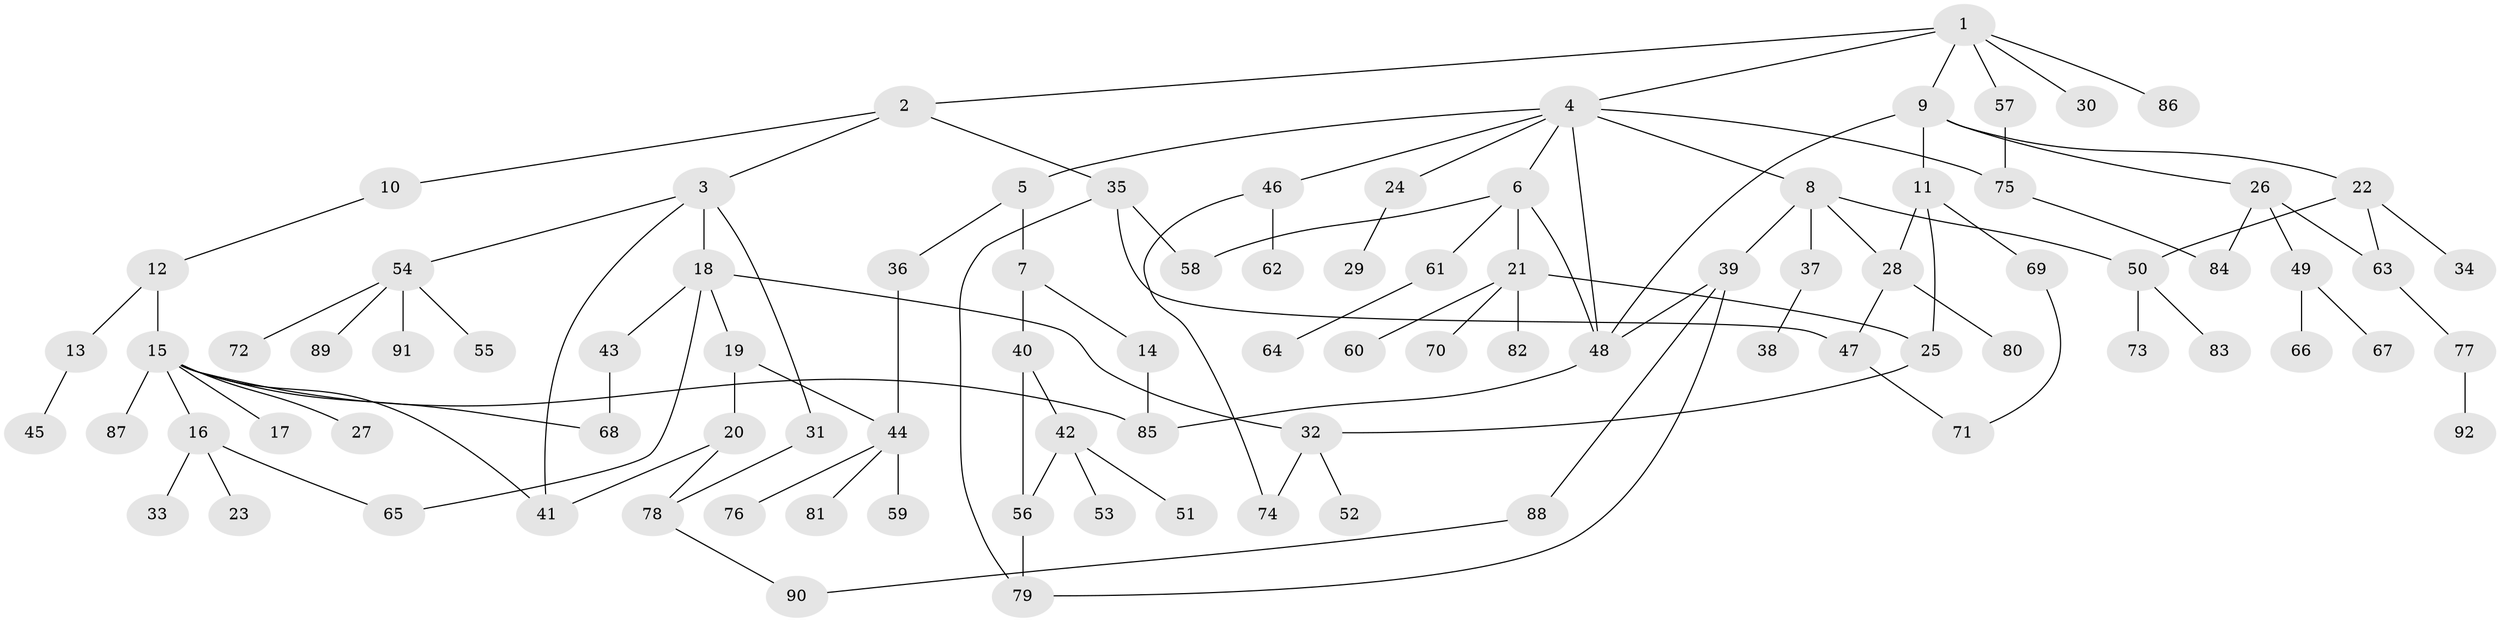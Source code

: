 // Generated by graph-tools (version 1.1) at 2025/25/03/09/25 03:25:35]
// undirected, 92 vertices, 117 edges
graph export_dot {
graph [start="1"]
  node [color=gray90,style=filled];
  1;
  2;
  3;
  4;
  5;
  6;
  7;
  8;
  9;
  10;
  11;
  12;
  13;
  14;
  15;
  16;
  17;
  18;
  19;
  20;
  21;
  22;
  23;
  24;
  25;
  26;
  27;
  28;
  29;
  30;
  31;
  32;
  33;
  34;
  35;
  36;
  37;
  38;
  39;
  40;
  41;
  42;
  43;
  44;
  45;
  46;
  47;
  48;
  49;
  50;
  51;
  52;
  53;
  54;
  55;
  56;
  57;
  58;
  59;
  60;
  61;
  62;
  63;
  64;
  65;
  66;
  67;
  68;
  69;
  70;
  71;
  72;
  73;
  74;
  75;
  76;
  77;
  78;
  79;
  80;
  81;
  82;
  83;
  84;
  85;
  86;
  87;
  88;
  89;
  90;
  91;
  92;
  1 -- 2;
  1 -- 4;
  1 -- 9;
  1 -- 30;
  1 -- 57;
  1 -- 86;
  2 -- 3;
  2 -- 10;
  2 -- 35;
  3 -- 18;
  3 -- 31;
  3 -- 41;
  3 -- 54;
  4 -- 5;
  4 -- 6;
  4 -- 8;
  4 -- 24;
  4 -- 46;
  4 -- 75;
  4 -- 48;
  5 -- 7;
  5 -- 36;
  6 -- 21;
  6 -- 61;
  6 -- 58;
  6 -- 48;
  7 -- 14;
  7 -- 40;
  8 -- 28;
  8 -- 37;
  8 -- 39;
  8 -- 50;
  9 -- 11;
  9 -- 22;
  9 -- 26;
  9 -- 48;
  10 -- 12;
  11 -- 25;
  11 -- 69;
  11 -- 28;
  12 -- 13;
  12 -- 15;
  13 -- 45;
  14 -- 85;
  15 -- 16;
  15 -- 17;
  15 -- 27;
  15 -- 85;
  15 -- 87;
  15 -- 68;
  15 -- 41;
  16 -- 23;
  16 -- 33;
  16 -- 65;
  18 -- 19;
  18 -- 32;
  18 -- 43;
  18 -- 65;
  19 -- 20;
  19 -- 44;
  20 -- 41;
  20 -- 78;
  21 -- 60;
  21 -- 70;
  21 -- 82;
  21 -- 25;
  22 -- 34;
  22 -- 50;
  22 -- 63;
  24 -- 29;
  25 -- 32;
  26 -- 49;
  26 -- 63;
  26 -- 84;
  28 -- 47;
  28 -- 80;
  31 -- 78;
  32 -- 52;
  32 -- 74;
  35 -- 58;
  35 -- 79;
  35 -- 47;
  36 -- 44;
  37 -- 38;
  39 -- 88;
  39 -- 48;
  39 -- 79;
  40 -- 42;
  40 -- 56;
  42 -- 51;
  42 -- 53;
  42 -- 56;
  43 -- 68;
  44 -- 59;
  44 -- 76;
  44 -- 81;
  46 -- 62;
  46 -- 74;
  47 -- 71;
  48 -- 85;
  49 -- 66;
  49 -- 67;
  50 -- 73;
  50 -- 83;
  54 -- 55;
  54 -- 72;
  54 -- 89;
  54 -- 91;
  56 -- 79;
  57 -- 75;
  61 -- 64;
  63 -- 77;
  69 -- 71;
  75 -- 84;
  77 -- 92;
  78 -- 90;
  88 -- 90;
}

